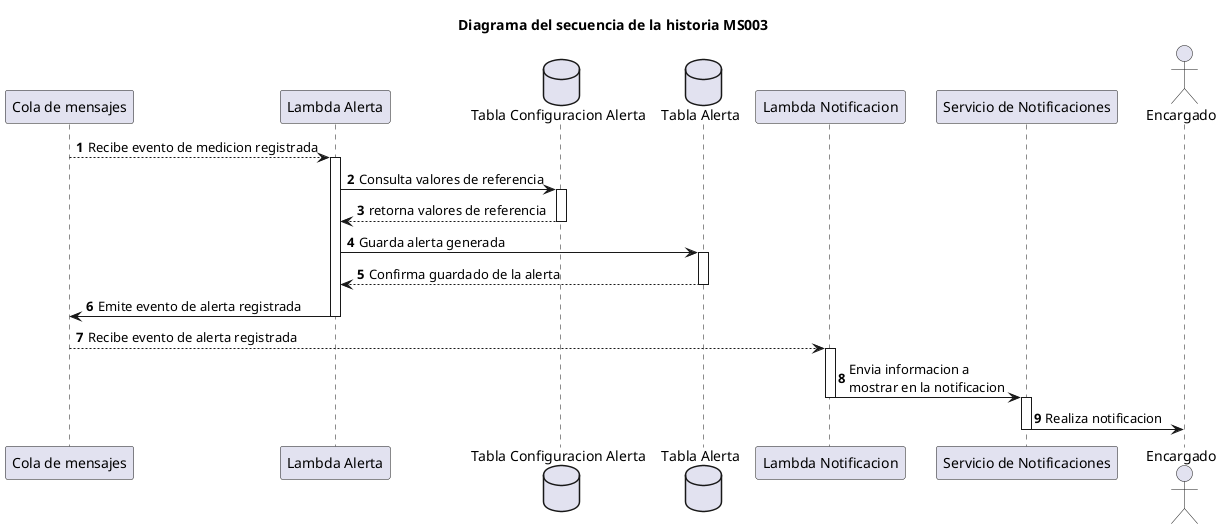 @startuml hu1_sequence
autonumber

title Diagrama del secuencia de la historia MS003

participant "Cola de mensajes"
participant "Lambda Alerta"
database "Tabla Configuracion Alerta"
database "Tabla Alerta"
participant "Lambda Notificacion"
participant "Servicio de Notificaciones"
actor Encargado

"Cola de mensajes"-->"Lambda Alerta": Recibe evento de medicion registrada
activate "Lambda Alerta"
"Lambda Alerta"->"Tabla Configuracion Alerta": Consulta valores de referencia
activate "Tabla Configuracion Alerta"
"Tabla Configuracion Alerta"-->"Lambda Alerta": retorna valores de referencia
deactivate "Tabla Configuracion Alerta"
"Lambda Alerta"->"Tabla Alerta": Guarda alerta generada
activate "Tabla Alerta"
"Tabla Alerta"-->"Lambda Alerta": Confirma guardado de la alerta
deactivate "Tabla Alerta"
"Lambda Alerta"->"Cola de mensajes": Emite evento de alerta registrada
deactivate "Lambda Alerta"
"Cola de mensajes"-->"Lambda Notificacion": Recibe evento de alerta registrada
activate "Lambda Notificacion"
"Lambda Notificacion"->"Servicio de Notificaciones": Envia informacion a \nmostrar en la notificacion
deactivate "Lambda Notificacion"
activate "Servicio de Notificaciones"
"Servicio de Notificaciones"->Encargado:Realiza notificacion
deactivate "Servicio de Notificaciones"

@enduml
